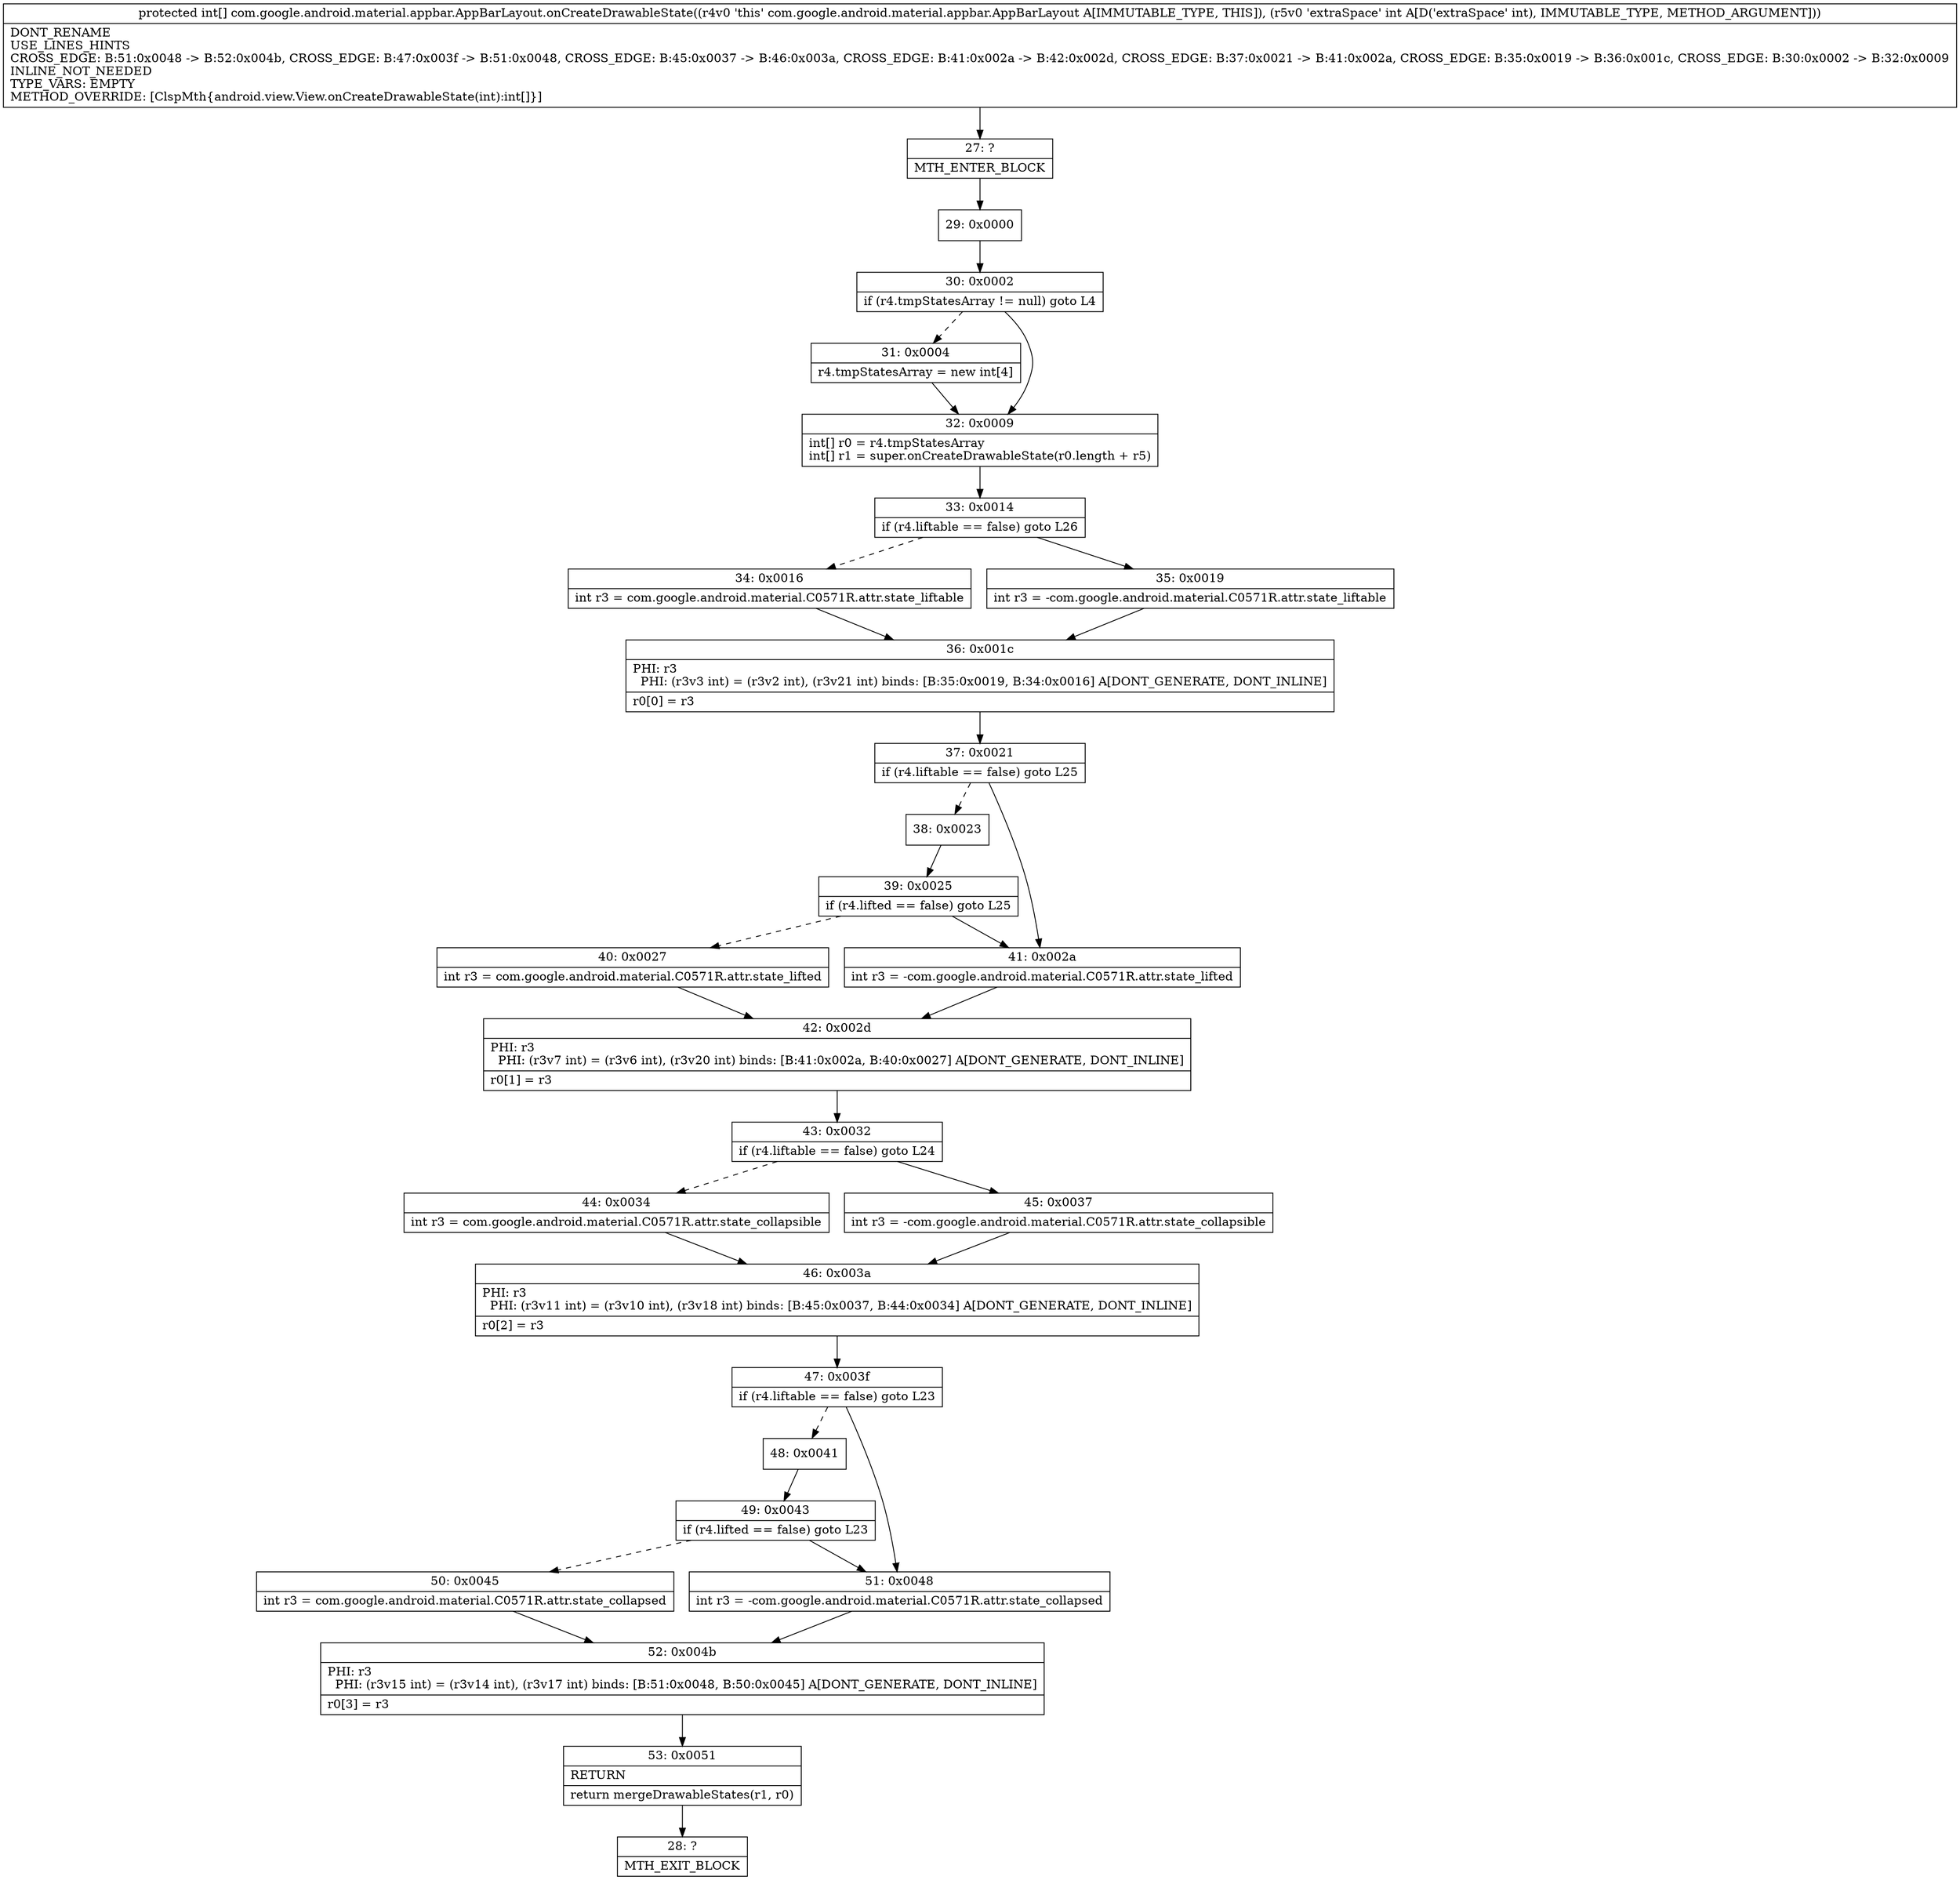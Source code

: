 digraph "CFG forcom.google.android.material.appbar.AppBarLayout.onCreateDrawableState(I)[I" {
Node_27 [shape=record,label="{27\:\ ?|MTH_ENTER_BLOCK\l}"];
Node_29 [shape=record,label="{29\:\ 0x0000}"];
Node_30 [shape=record,label="{30\:\ 0x0002|if (r4.tmpStatesArray != null) goto L4\l}"];
Node_31 [shape=record,label="{31\:\ 0x0004|r4.tmpStatesArray = new int[4]\l}"];
Node_32 [shape=record,label="{32\:\ 0x0009|int[] r0 = r4.tmpStatesArray\lint[] r1 = super.onCreateDrawableState(r0.length + r5)\l}"];
Node_33 [shape=record,label="{33\:\ 0x0014|if (r4.liftable == false) goto L26\l}"];
Node_34 [shape=record,label="{34\:\ 0x0016|int r3 = com.google.android.material.C0571R.attr.state_liftable\l}"];
Node_36 [shape=record,label="{36\:\ 0x001c|PHI: r3 \l  PHI: (r3v3 int) = (r3v2 int), (r3v21 int) binds: [B:35:0x0019, B:34:0x0016] A[DONT_GENERATE, DONT_INLINE]\l|r0[0] = r3\l}"];
Node_37 [shape=record,label="{37\:\ 0x0021|if (r4.liftable == false) goto L25\l}"];
Node_38 [shape=record,label="{38\:\ 0x0023}"];
Node_39 [shape=record,label="{39\:\ 0x0025|if (r4.lifted == false) goto L25\l}"];
Node_40 [shape=record,label="{40\:\ 0x0027|int r3 = com.google.android.material.C0571R.attr.state_lifted\l}"];
Node_42 [shape=record,label="{42\:\ 0x002d|PHI: r3 \l  PHI: (r3v7 int) = (r3v6 int), (r3v20 int) binds: [B:41:0x002a, B:40:0x0027] A[DONT_GENERATE, DONT_INLINE]\l|r0[1] = r3\l}"];
Node_43 [shape=record,label="{43\:\ 0x0032|if (r4.liftable == false) goto L24\l}"];
Node_44 [shape=record,label="{44\:\ 0x0034|int r3 = com.google.android.material.C0571R.attr.state_collapsible\l}"];
Node_46 [shape=record,label="{46\:\ 0x003a|PHI: r3 \l  PHI: (r3v11 int) = (r3v10 int), (r3v18 int) binds: [B:45:0x0037, B:44:0x0034] A[DONT_GENERATE, DONT_INLINE]\l|r0[2] = r3\l}"];
Node_47 [shape=record,label="{47\:\ 0x003f|if (r4.liftable == false) goto L23\l}"];
Node_48 [shape=record,label="{48\:\ 0x0041}"];
Node_49 [shape=record,label="{49\:\ 0x0043|if (r4.lifted == false) goto L23\l}"];
Node_50 [shape=record,label="{50\:\ 0x0045|int r3 = com.google.android.material.C0571R.attr.state_collapsed\l}"];
Node_52 [shape=record,label="{52\:\ 0x004b|PHI: r3 \l  PHI: (r3v15 int) = (r3v14 int), (r3v17 int) binds: [B:51:0x0048, B:50:0x0045] A[DONT_GENERATE, DONT_INLINE]\l|r0[3] = r3\l}"];
Node_53 [shape=record,label="{53\:\ 0x0051|RETURN\l|return mergeDrawableStates(r1, r0)\l}"];
Node_28 [shape=record,label="{28\:\ ?|MTH_EXIT_BLOCK\l}"];
Node_51 [shape=record,label="{51\:\ 0x0048|int r3 = \-com.google.android.material.C0571R.attr.state_collapsed\l}"];
Node_45 [shape=record,label="{45\:\ 0x0037|int r3 = \-com.google.android.material.C0571R.attr.state_collapsible\l}"];
Node_41 [shape=record,label="{41\:\ 0x002a|int r3 = \-com.google.android.material.C0571R.attr.state_lifted\l}"];
Node_35 [shape=record,label="{35\:\ 0x0019|int r3 = \-com.google.android.material.C0571R.attr.state_liftable\l}"];
MethodNode[shape=record,label="{protected int[] com.google.android.material.appbar.AppBarLayout.onCreateDrawableState((r4v0 'this' com.google.android.material.appbar.AppBarLayout A[IMMUTABLE_TYPE, THIS]), (r5v0 'extraSpace' int A[D('extraSpace' int), IMMUTABLE_TYPE, METHOD_ARGUMENT]))  | DONT_RENAME\lUSE_LINES_HINTS\lCROSS_EDGE: B:51:0x0048 \-\> B:52:0x004b, CROSS_EDGE: B:47:0x003f \-\> B:51:0x0048, CROSS_EDGE: B:45:0x0037 \-\> B:46:0x003a, CROSS_EDGE: B:41:0x002a \-\> B:42:0x002d, CROSS_EDGE: B:37:0x0021 \-\> B:41:0x002a, CROSS_EDGE: B:35:0x0019 \-\> B:36:0x001c, CROSS_EDGE: B:30:0x0002 \-\> B:32:0x0009\lINLINE_NOT_NEEDED\lTYPE_VARS: EMPTY\lMETHOD_OVERRIDE: [ClspMth\{android.view.View.onCreateDrawableState(int):int[]\}]\l}"];
MethodNode -> Node_27;Node_27 -> Node_29;
Node_29 -> Node_30;
Node_30 -> Node_31[style=dashed];
Node_30 -> Node_32;
Node_31 -> Node_32;
Node_32 -> Node_33;
Node_33 -> Node_34[style=dashed];
Node_33 -> Node_35;
Node_34 -> Node_36;
Node_36 -> Node_37;
Node_37 -> Node_38[style=dashed];
Node_37 -> Node_41;
Node_38 -> Node_39;
Node_39 -> Node_40[style=dashed];
Node_39 -> Node_41;
Node_40 -> Node_42;
Node_42 -> Node_43;
Node_43 -> Node_44[style=dashed];
Node_43 -> Node_45;
Node_44 -> Node_46;
Node_46 -> Node_47;
Node_47 -> Node_48[style=dashed];
Node_47 -> Node_51;
Node_48 -> Node_49;
Node_49 -> Node_50[style=dashed];
Node_49 -> Node_51;
Node_50 -> Node_52;
Node_52 -> Node_53;
Node_53 -> Node_28;
Node_51 -> Node_52;
Node_45 -> Node_46;
Node_41 -> Node_42;
Node_35 -> Node_36;
}

